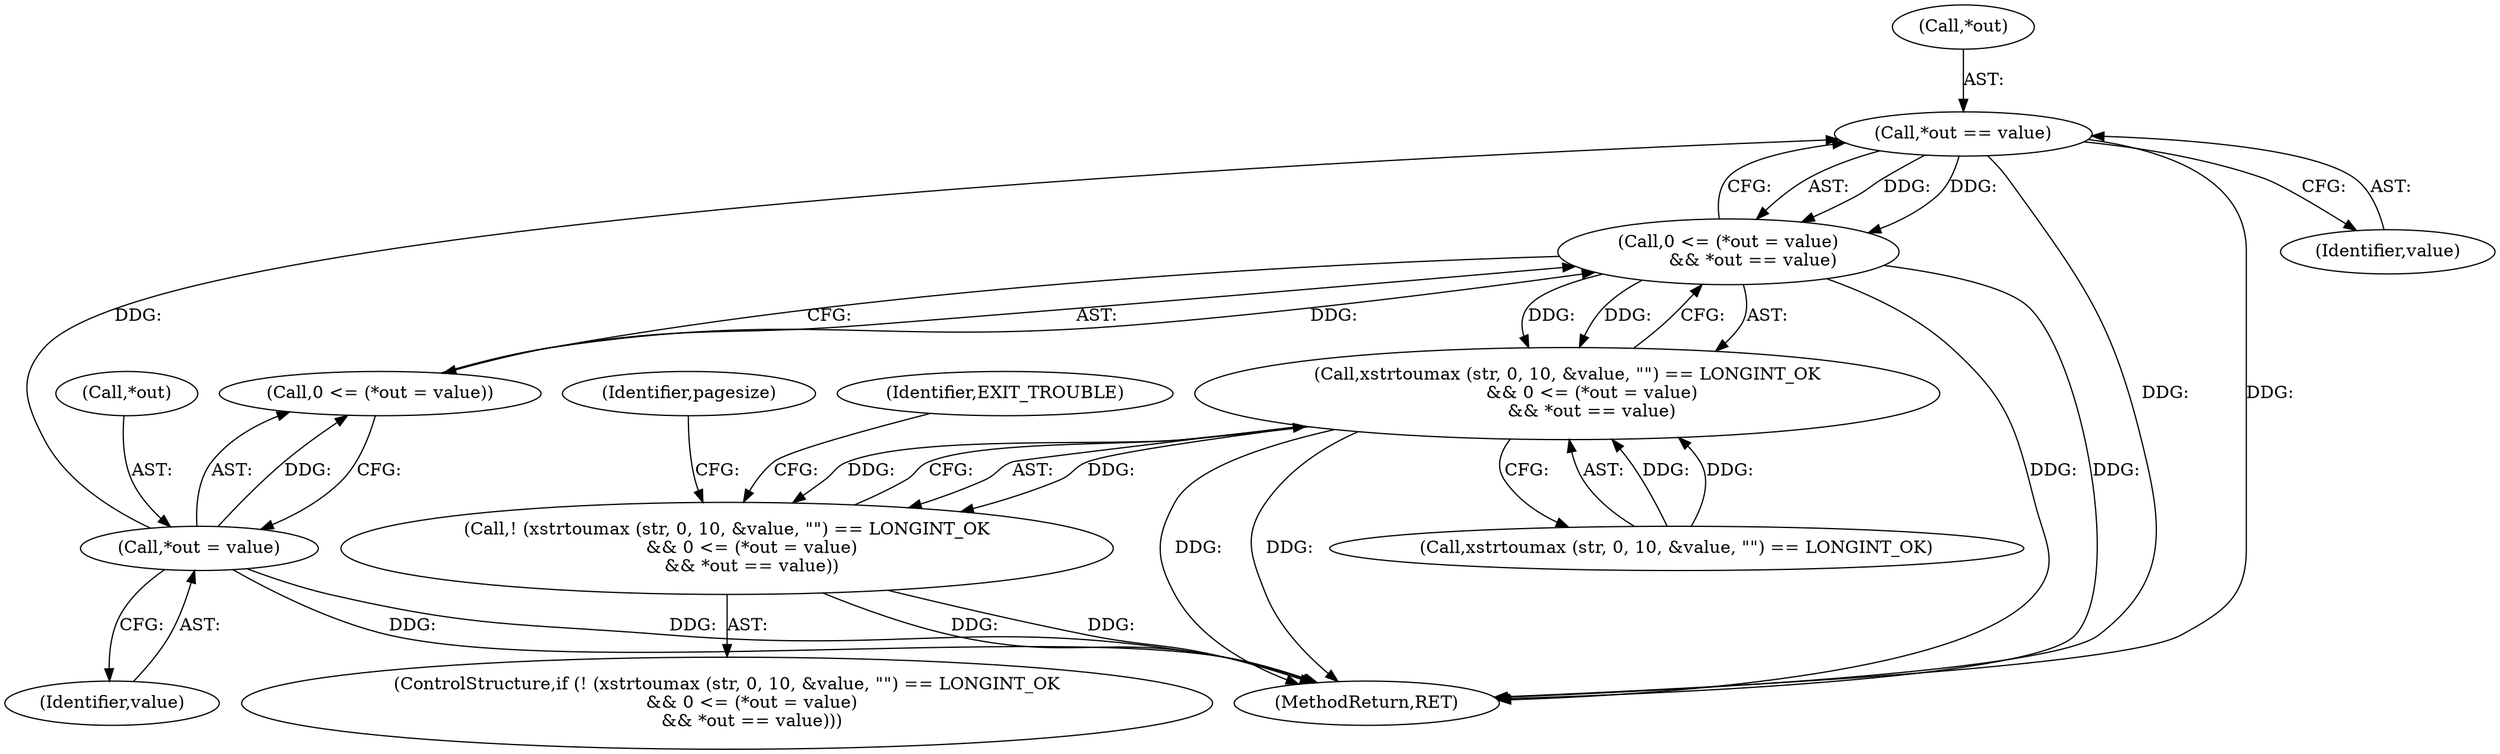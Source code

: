 digraph "0_savannah_8fcf61523644df42e1905c81bed26838e0b04f91@pointer" {
"1000209" [label="(Call,*out == value)"];
"1000205" [label="(Call,*out = value)"];
"1000202" [label="(Call,0 <= (*out = value)\n         && *out == value)"];
"1000192" [label="(Call,xstrtoumax (str, 0, 10, &value, \"\") == LONGINT_OK\n         && 0 <= (*out = value)\n         && *out == value)"];
"1000191" [label="(Call,! (xstrtoumax (str, 0, 10, &value, \"\") == LONGINT_OK\n         && 0 <= (*out = value)\n         && *out == value))"];
"1000210" [label="(Call,*out)"];
"1000191" [label="(Call,! (xstrtoumax (str, 0, 10, &value, \"\") == LONGINT_OK\n         && 0 <= (*out = value)\n         && *out == value))"];
"1000205" [label="(Call,*out = value)"];
"1000203" [label="(Call,0 <= (*out = value))"];
"1001415" [label="(MethodReturn,RET)"];
"1000190" [label="(ControlStructure,if (! (xstrtoumax (str, 0, 10, &value, \"\") == LONGINT_OK\n         && 0 <= (*out = value)\n         && *out == value)))"];
"1000215" [label="(Identifier,EXIT_TROUBLE)"];
"1000232" [label="(Identifier,pagesize)"];
"1000212" [label="(Identifier,value)"];
"1000192" [label="(Call,xstrtoumax (str, 0, 10, &value, \"\") == LONGINT_OK\n         && 0 <= (*out = value)\n         && *out == value)"];
"1000208" [label="(Identifier,value)"];
"1000202" [label="(Call,0 <= (*out = value)\n         && *out == value)"];
"1000193" [label="(Call,xstrtoumax (str, 0, 10, &value, \"\") == LONGINT_OK)"];
"1000206" [label="(Call,*out)"];
"1000209" [label="(Call,*out == value)"];
"1000209" -> "1000202"  [label="AST: "];
"1000209" -> "1000212"  [label="CFG: "];
"1000210" -> "1000209"  [label="AST: "];
"1000212" -> "1000209"  [label="AST: "];
"1000202" -> "1000209"  [label="CFG: "];
"1000209" -> "1001415"  [label="DDG: "];
"1000209" -> "1001415"  [label="DDG: "];
"1000209" -> "1000202"  [label="DDG: "];
"1000209" -> "1000202"  [label="DDG: "];
"1000205" -> "1000209"  [label="DDG: "];
"1000205" -> "1000203"  [label="AST: "];
"1000205" -> "1000208"  [label="CFG: "];
"1000206" -> "1000205"  [label="AST: "];
"1000208" -> "1000205"  [label="AST: "];
"1000203" -> "1000205"  [label="CFG: "];
"1000205" -> "1001415"  [label="DDG: "];
"1000205" -> "1001415"  [label="DDG: "];
"1000205" -> "1000203"  [label="DDG: "];
"1000202" -> "1000192"  [label="AST: "];
"1000202" -> "1000203"  [label="CFG: "];
"1000203" -> "1000202"  [label="AST: "];
"1000192" -> "1000202"  [label="CFG: "];
"1000202" -> "1001415"  [label="DDG: "];
"1000202" -> "1001415"  [label="DDG: "];
"1000202" -> "1000192"  [label="DDG: "];
"1000202" -> "1000192"  [label="DDG: "];
"1000203" -> "1000202"  [label="DDG: "];
"1000192" -> "1000191"  [label="AST: "];
"1000192" -> "1000193"  [label="CFG: "];
"1000193" -> "1000192"  [label="AST: "];
"1000191" -> "1000192"  [label="CFG: "];
"1000192" -> "1001415"  [label="DDG: "];
"1000192" -> "1001415"  [label="DDG: "];
"1000192" -> "1000191"  [label="DDG: "];
"1000192" -> "1000191"  [label="DDG: "];
"1000193" -> "1000192"  [label="DDG: "];
"1000193" -> "1000192"  [label="DDG: "];
"1000191" -> "1000190"  [label="AST: "];
"1000215" -> "1000191"  [label="CFG: "];
"1000232" -> "1000191"  [label="CFG: "];
"1000191" -> "1001415"  [label="DDG: "];
"1000191" -> "1001415"  [label="DDG: "];
}
